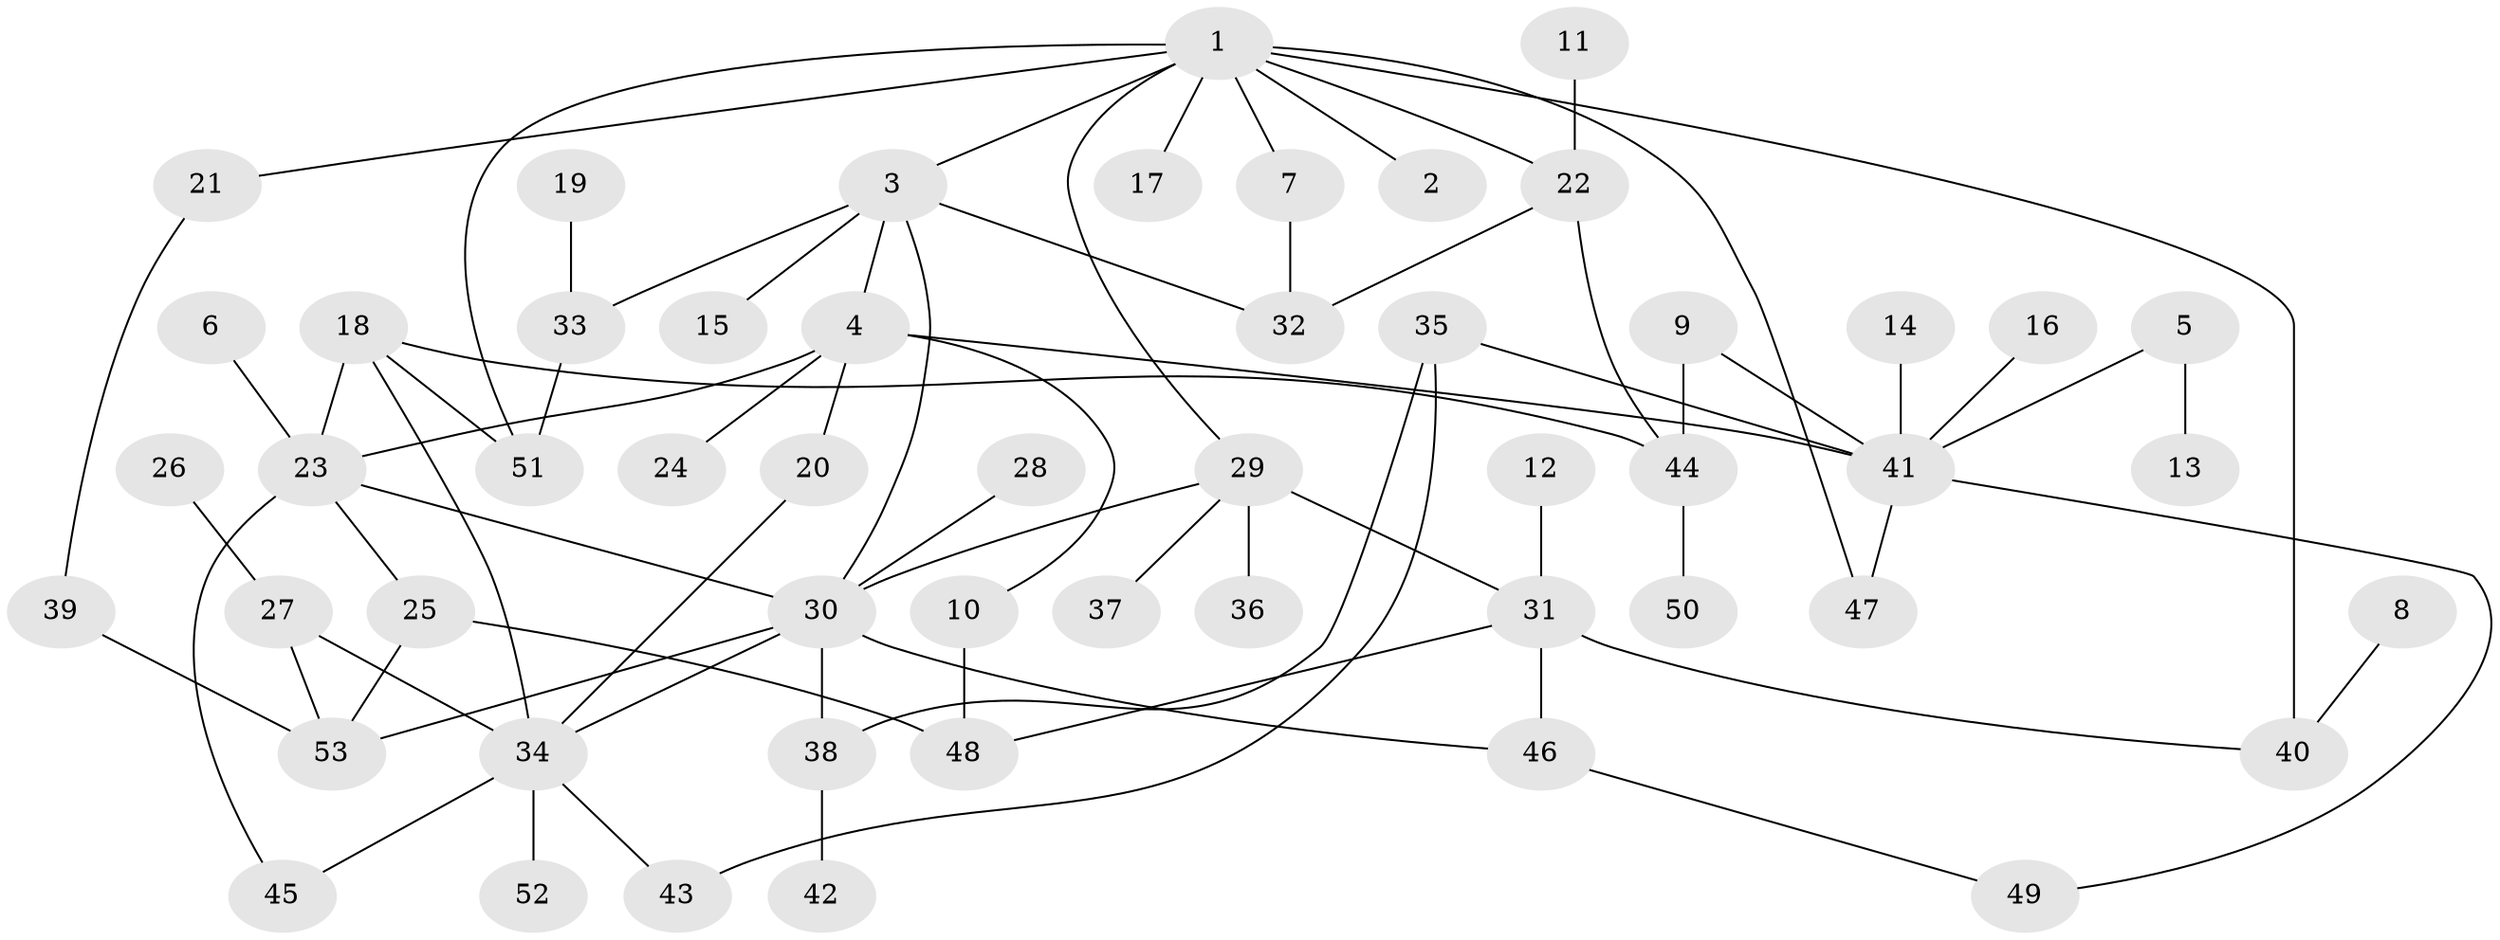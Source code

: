 // original degree distribution, {5: 0.02830188679245283, 10: 0.009433962264150943, 2: 0.3584905660377358, 1: 0.3018867924528302, 3: 0.1792452830188679, 6: 0.02830188679245283, 4: 0.07547169811320754, 7: 0.018867924528301886}
// Generated by graph-tools (version 1.1) at 2025/49/03/09/25 03:49:24]
// undirected, 53 vertices, 74 edges
graph export_dot {
graph [start="1"]
  node [color=gray90,style=filled];
  1;
  2;
  3;
  4;
  5;
  6;
  7;
  8;
  9;
  10;
  11;
  12;
  13;
  14;
  15;
  16;
  17;
  18;
  19;
  20;
  21;
  22;
  23;
  24;
  25;
  26;
  27;
  28;
  29;
  30;
  31;
  32;
  33;
  34;
  35;
  36;
  37;
  38;
  39;
  40;
  41;
  42;
  43;
  44;
  45;
  46;
  47;
  48;
  49;
  50;
  51;
  52;
  53;
  1 -- 2 [weight=1.0];
  1 -- 3 [weight=1.0];
  1 -- 7 [weight=1.0];
  1 -- 17 [weight=1.0];
  1 -- 21 [weight=1.0];
  1 -- 22 [weight=1.0];
  1 -- 29 [weight=1.0];
  1 -- 40 [weight=1.0];
  1 -- 47 [weight=1.0];
  1 -- 51 [weight=1.0];
  3 -- 4 [weight=1.0];
  3 -- 15 [weight=1.0];
  3 -- 30 [weight=1.0];
  3 -- 32 [weight=1.0];
  3 -- 33 [weight=1.0];
  4 -- 10 [weight=1.0];
  4 -- 20 [weight=1.0];
  4 -- 23 [weight=1.0];
  4 -- 24 [weight=1.0];
  4 -- 41 [weight=1.0];
  5 -- 13 [weight=1.0];
  5 -- 41 [weight=1.0];
  6 -- 23 [weight=1.0];
  7 -- 32 [weight=1.0];
  8 -- 40 [weight=1.0];
  9 -- 41 [weight=1.0];
  9 -- 44 [weight=1.0];
  10 -- 48 [weight=1.0];
  11 -- 22 [weight=1.0];
  12 -- 31 [weight=1.0];
  14 -- 41 [weight=1.0];
  16 -- 41 [weight=1.0];
  18 -- 23 [weight=1.0];
  18 -- 34 [weight=1.0];
  18 -- 44 [weight=1.0];
  18 -- 51 [weight=1.0];
  19 -- 33 [weight=1.0];
  20 -- 34 [weight=1.0];
  21 -- 39 [weight=1.0];
  22 -- 32 [weight=1.0];
  22 -- 44 [weight=1.0];
  23 -- 25 [weight=1.0];
  23 -- 30 [weight=1.0];
  23 -- 45 [weight=1.0];
  25 -- 48 [weight=1.0];
  25 -- 53 [weight=1.0];
  26 -- 27 [weight=1.0];
  27 -- 34 [weight=1.0];
  27 -- 53 [weight=1.0];
  28 -- 30 [weight=1.0];
  29 -- 30 [weight=1.0];
  29 -- 31 [weight=1.0];
  29 -- 36 [weight=1.0];
  29 -- 37 [weight=1.0];
  30 -- 34 [weight=1.0];
  30 -- 38 [weight=1.0];
  30 -- 46 [weight=1.0];
  30 -- 53 [weight=1.0];
  31 -- 40 [weight=1.0];
  31 -- 46 [weight=1.0];
  31 -- 48 [weight=1.0];
  33 -- 51 [weight=1.0];
  34 -- 43 [weight=1.0];
  34 -- 45 [weight=1.0];
  34 -- 52 [weight=1.0];
  35 -- 38 [weight=1.0];
  35 -- 41 [weight=1.0];
  35 -- 43 [weight=1.0];
  38 -- 42 [weight=1.0];
  39 -- 53 [weight=1.0];
  41 -- 47 [weight=1.0];
  41 -- 49 [weight=1.0];
  44 -- 50 [weight=1.0];
  46 -- 49 [weight=1.0];
}
